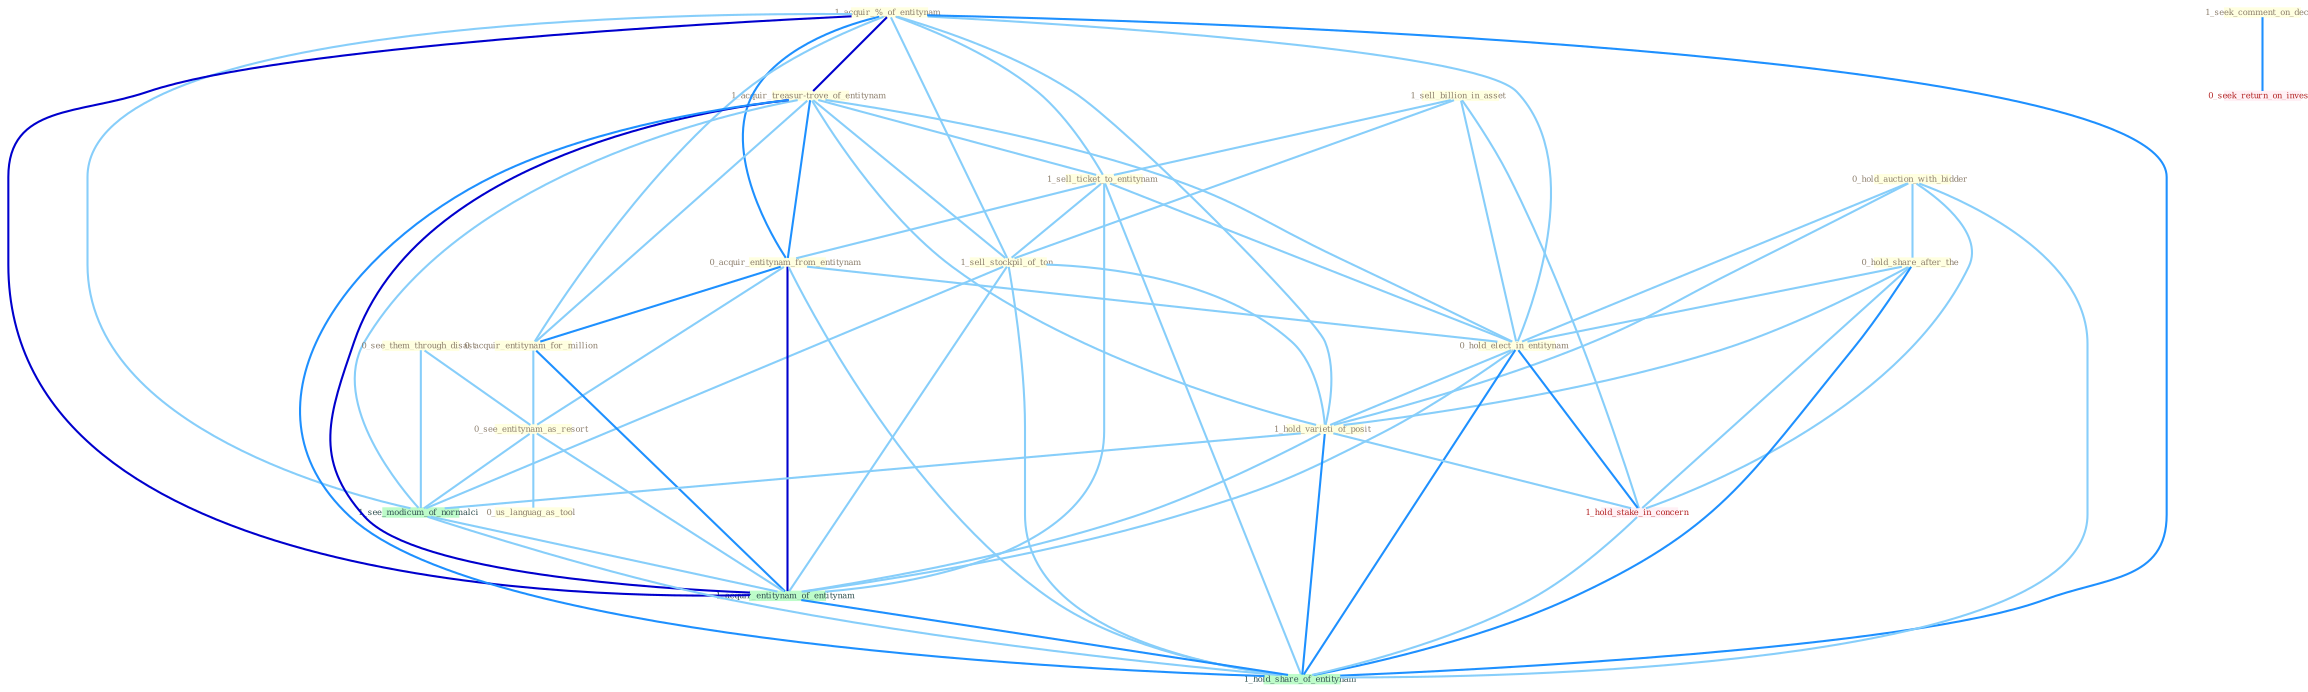 Graph G{ 
    node
    [shape=polygon,style=filled,width=.5,height=.06,color="#BDFCC9",fixedsize=true,fontsize=4,
    fontcolor="#2f4f4f"];
    {node
    [color="#ffffe0", fontcolor="#8b7d6b"] "1_acquir_%_of_entitynam " "1_sell_billion_in_asset " "1_acquir_treasur-trove_of_entitynam " "0_hold_auction_with_bidder " "0_hold_share_after_the " "1_sell_ticket_to_entitynam " "0_see_them_through_disast " "1_sell_stockpil_of_ton " "0_acquir_entitynam_from_entitynam " "1_seek_comment_on_decis " "0_acquir_entitynam_for_million " "0_see_entitynam_as_resort " "0_us_languag_as_tool " "0_hold_elect_in_entitynam " "1_hold_varieti_of_posit "}
{node [color="#fff0f5", fontcolor="#b22222"] "1_hold_stake_in_concern " "0_seek_return_on_invest "}
edge [color="#B0E2FF"];

	"1_acquir_%_of_entitynam " -- "1_acquir_treasur-trove_of_entitynam " [w="3", color="#0000cd" , len=0.6];
	"1_acquir_%_of_entitynam " -- "1_sell_ticket_to_entitynam " [w="1", color="#87cefa" ];
	"1_acquir_%_of_entitynam " -- "1_sell_stockpil_of_ton " [w="1", color="#87cefa" ];
	"1_acquir_%_of_entitynam " -- "0_acquir_entitynam_from_entitynam " [w="2", color="#1e90ff" , len=0.8];
	"1_acquir_%_of_entitynam " -- "0_acquir_entitynam_for_million " [w="1", color="#87cefa" ];
	"1_acquir_%_of_entitynam " -- "0_hold_elect_in_entitynam " [w="1", color="#87cefa" ];
	"1_acquir_%_of_entitynam " -- "1_hold_varieti_of_posit " [w="1", color="#87cefa" ];
	"1_acquir_%_of_entitynam " -- "1_see_modicum_of_normalci " [w="1", color="#87cefa" ];
	"1_acquir_%_of_entitynam " -- "1_acquir_entitynam_of_entitynam " [w="3", color="#0000cd" , len=0.6];
	"1_acquir_%_of_entitynam " -- "1_hold_share_of_entitynam " [w="2", color="#1e90ff" , len=0.8];
	"1_sell_billion_in_asset " -- "1_sell_ticket_to_entitynam " [w="1", color="#87cefa" ];
	"1_sell_billion_in_asset " -- "1_sell_stockpil_of_ton " [w="1", color="#87cefa" ];
	"1_sell_billion_in_asset " -- "0_hold_elect_in_entitynam " [w="1", color="#87cefa" ];
	"1_sell_billion_in_asset " -- "1_hold_stake_in_concern " [w="1", color="#87cefa" ];
	"1_acquir_treasur-trove_of_entitynam " -- "1_sell_ticket_to_entitynam " [w="1", color="#87cefa" ];
	"1_acquir_treasur-trove_of_entitynam " -- "1_sell_stockpil_of_ton " [w="1", color="#87cefa" ];
	"1_acquir_treasur-trove_of_entitynam " -- "0_acquir_entitynam_from_entitynam " [w="2", color="#1e90ff" , len=0.8];
	"1_acquir_treasur-trove_of_entitynam " -- "0_acquir_entitynam_for_million " [w="1", color="#87cefa" ];
	"1_acquir_treasur-trove_of_entitynam " -- "0_hold_elect_in_entitynam " [w="1", color="#87cefa" ];
	"1_acquir_treasur-trove_of_entitynam " -- "1_hold_varieti_of_posit " [w="1", color="#87cefa" ];
	"1_acquir_treasur-trove_of_entitynam " -- "1_see_modicum_of_normalci " [w="1", color="#87cefa" ];
	"1_acquir_treasur-trove_of_entitynam " -- "1_acquir_entitynam_of_entitynam " [w="3", color="#0000cd" , len=0.6];
	"1_acquir_treasur-trove_of_entitynam " -- "1_hold_share_of_entitynam " [w="2", color="#1e90ff" , len=0.8];
	"0_hold_auction_with_bidder " -- "0_hold_share_after_the " [w="1", color="#87cefa" ];
	"0_hold_auction_with_bidder " -- "0_hold_elect_in_entitynam " [w="1", color="#87cefa" ];
	"0_hold_auction_with_bidder " -- "1_hold_varieti_of_posit " [w="1", color="#87cefa" ];
	"0_hold_auction_with_bidder " -- "1_hold_stake_in_concern " [w="1", color="#87cefa" ];
	"0_hold_auction_with_bidder " -- "1_hold_share_of_entitynam " [w="1", color="#87cefa" ];
	"0_hold_share_after_the " -- "0_hold_elect_in_entitynam " [w="1", color="#87cefa" ];
	"0_hold_share_after_the " -- "1_hold_varieti_of_posit " [w="1", color="#87cefa" ];
	"0_hold_share_after_the " -- "1_hold_stake_in_concern " [w="1", color="#87cefa" ];
	"0_hold_share_after_the " -- "1_hold_share_of_entitynam " [w="2", color="#1e90ff" , len=0.8];
	"1_sell_ticket_to_entitynam " -- "1_sell_stockpil_of_ton " [w="1", color="#87cefa" ];
	"1_sell_ticket_to_entitynam " -- "0_acquir_entitynam_from_entitynam " [w="1", color="#87cefa" ];
	"1_sell_ticket_to_entitynam " -- "0_hold_elect_in_entitynam " [w="1", color="#87cefa" ];
	"1_sell_ticket_to_entitynam " -- "1_acquir_entitynam_of_entitynam " [w="1", color="#87cefa" ];
	"1_sell_ticket_to_entitynam " -- "1_hold_share_of_entitynam " [w="1", color="#87cefa" ];
	"0_see_them_through_disast " -- "0_see_entitynam_as_resort " [w="1", color="#87cefa" ];
	"0_see_them_through_disast " -- "1_see_modicum_of_normalci " [w="1", color="#87cefa" ];
	"1_sell_stockpil_of_ton " -- "1_hold_varieti_of_posit " [w="1", color="#87cefa" ];
	"1_sell_stockpil_of_ton " -- "1_see_modicum_of_normalci " [w="1", color="#87cefa" ];
	"1_sell_stockpil_of_ton " -- "1_acquir_entitynam_of_entitynam " [w="1", color="#87cefa" ];
	"1_sell_stockpil_of_ton " -- "1_hold_share_of_entitynam " [w="1", color="#87cefa" ];
	"0_acquir_entitynam_from_entitynam " -- "0_acquir_entitynam_for_million " [w="2", color="#1e90ff" , len=0.8];
	"0_acquir_entitynam_from_entitynam " -- "0_see_entitynam_as_resort " [w="1", color="#87cefa" ];
	"0_acquir_entitynam_from_entitynam " -- "0_hold_elect_in_entitynam " [w="1", color="#87cefa" ];
	"0_acquir_entitynam_from_entitynam " -- "1_acquir_entitynam_of_entitynam " [w="3", color="#0000cd" , len=0.6];
	"0_acquir_entitynam_from_entitynam " -- "1_hold_share_of_entitynam " [w="1", color="#87cefa" ];
	"1_seek_comment_on_decis " -- "0_seek_return_on_invest " [w="2", color="#1e90ff" , len=0.8];
	"0_acquir_entitynam_for_million " -- "0_see_entitynam_as_resort " [w="1", color="#87cefa" ];
	"0_acquir_entitynam_for_million " -- "1_acquir_entitynam_of_entitynam " [w="2", color="#1e90ff" , len=0.8];
	"0_see_entitynam_as_resort " -- "0_us_languag_as_tool " [w="1", color="#87cefa" ];
	"0_see_entitynam_as_resort " -- "1_see_modicum_of_normalci " [w="1", color="#87cefa" ];
	"0_see_entitynam_as_resort " -- "1_acquir_entitynam_of_entitynam " [w="1", color="#87cefa" ];
	"0_hold_elect_in_entitynam " -- "1_hold_varieti_of_posit " [w="1", color="#87cefa" ];
	"0_hold_elect_in_entitynam " -- "1_hold_stake_in_concern " [w="2", color="#1e90ff" , len=0.8];
	"0_hold_elect_in_entitynam " -- "1_acquir_entitynam_of_entitynam " [w="1", color="#87cefa" ];
	"0_hold_elect_in_entitynam " -- "1_hold_share_of_entitynam " [w="2", color="#1e90ff" , len=0.8];
	"1_hold_varieti_of_posit " -- "1_hold_stake_in_concern " [w="1", color="#87cefa" ];
	"1_hold_varieti_of_posit " -- "1_see_modicum_of_normalci " [w="1", color="#87cefa" ];
	"1_hold_varieti_of_posit " -- "1_acquir_entitynam_of_entitynam " [w="1", color="#87cefa" ];
	"1_hold_varieti_of_posit " -- "1_hold_share_of_entitynam " [w="2", color="#1e90ff" , len=0.8];
	"1_hold_stake_in_concern " -- "1_hold_share_of_entitynam " [w="1", color="#87cefa" ];
	"1_see_modicum_of_normalci " -- "1_acquir_entitynam_of_entitynam " [w="1", color="#87cefa" ];
	"1_see_modicum_of_normalci " -- "1_hold_share_of_entitynam " [w="1", color="#87cefa" ];
	"1_acquir_entitynam_of_entitynam " -- "1_hold_share_of_entitynam " [w="2", color="#1e90ff" , len=0.8];
}
